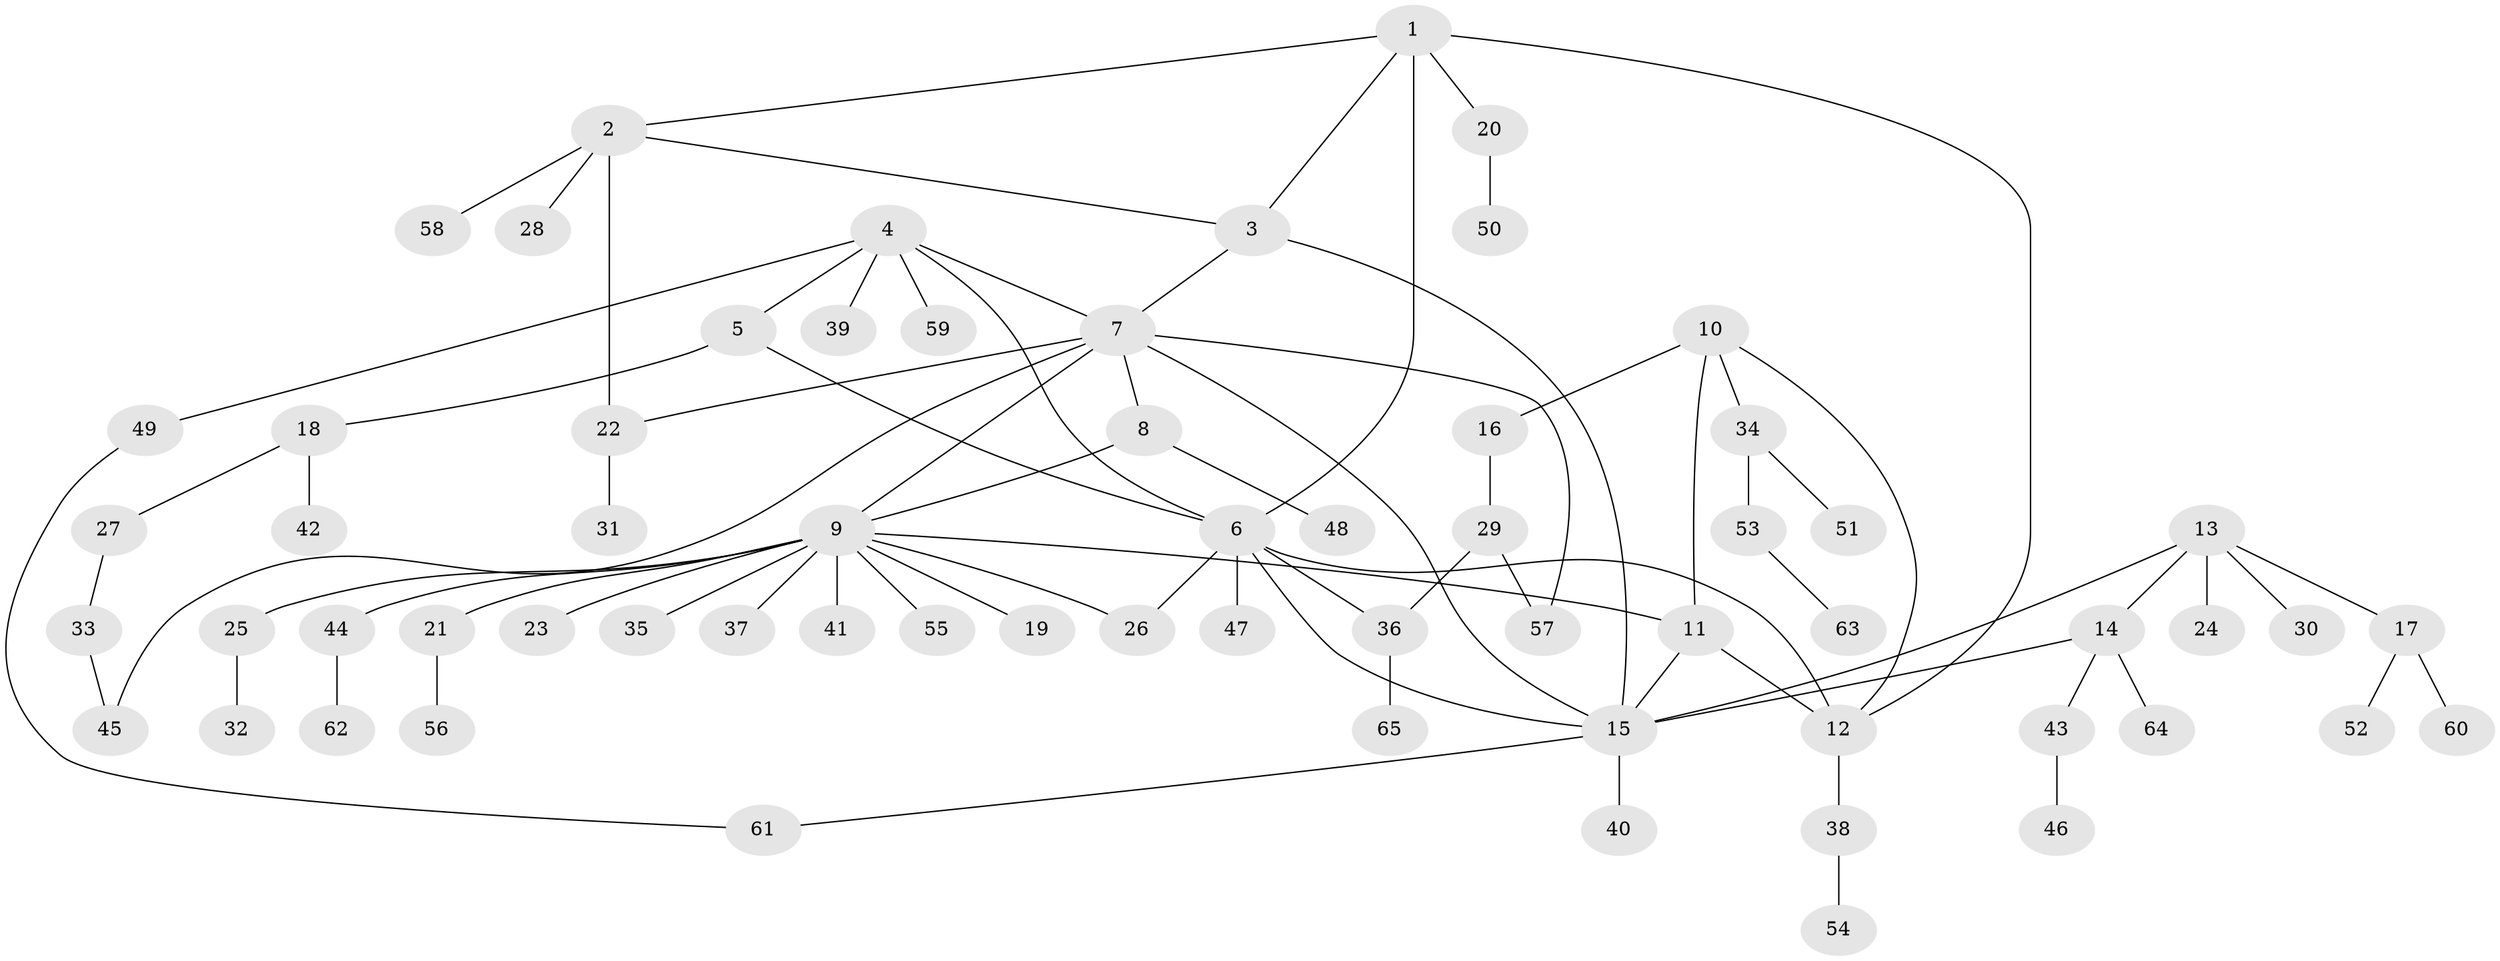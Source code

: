 // Generated by graph-tools (version 1.1) at 2025/37/03/09/25 02:37:38]
// undirected, 65 vertices, 81 edges
graph export_dot {
graph [start="1"]
  node [color=gray90,style=filled];
  1;
  2;
  3;
  4;
  5;
  6;
  7;
  8;
  9;
  10;
  11;
  12;
  13;
  14;
  15;
  16;
  17;
  18;
  19;
  20;
  21;
  22;
  23;
  24;
  25;
  26;
  27;
  28;
  29;
  30;
  31;
  32;
  33;
  34;
  35;
  36;
  37;
  38;
  39;
  40;
  41;
  42;
  43;
  44;
  45;
  46;
  47;
  48;
  49;
  50;
  51;
  52;
  53;
  54;
  55;
  56;
  57;
  58;
  59;
  60;
  61;
  62;
  63;
  64;
  65;
  1 -- 2;
  1 -- 3;
  1 -- 6;
  1 -- 12;
  1 -- 20;
  2 -- 3;
  2 -- 22;
  2 -- 28;
  2 -- 58;
  3 -- 7;
  3 -- 15;
  4 -- 5;
  4 -- 6;
  4 -- 7;
  4 -- 39;
  4 -- 49;
  4 -- 59;
  5 -- 6;
  5 -- 18;
  6 -- 12;
  6 -- 15;
  6 -- 26;
  6 -- 36;
  6 -- 47;
  7 -- 8;
  7 -- 9;
  7 -- 15;
  7 -- 22;
  7 -- 45;
  7 -- 57;
  8 -- 9;
  8 -- 48;
  9 -- 11;
  9 -- 19;
  9 -- 21;
  9 -- 23;
  9 -- 25;
  9 -- 26;
  9 -- 35;
  9 -- 37;
  9 -- 41;
  9 -- 44;
  9 -- 55;
  10 -- 11;
  10 -- 12;
  10 -- 16;
  10 -- 34;
  11 -- 12;
  11 -- 15;
  12 -- 38;
  13 -- 14;
  13 -- 15;
  13 -- 17;
  13 -- 24;
  13 -- 30;
  14 -- 15;
  14 -- 43;
  14 -- 64;
  15 -- 40;
  15 -- 61;
  16 -- 29;
  17 -- 52;
  17 -- 60;
  18 -- 27;
  18 -- 42;
  20 -- 50;
  21 -- 56;
  22 -- 31;
  25 -- 32;
  27 -- 33;
  29 -- 36;
  29 -- 57;
  33 -- 45;
  34 -- 51;
  34 -- 53;
  36 -- 65;
  38 -- 54;
  43 -- 46;
  44 -- 62;
  49 -- 61;
  53 -- 63;
}
